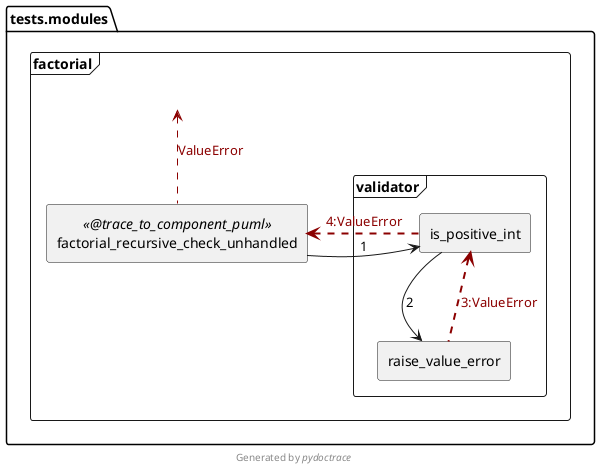 @startuml tests.modules.factorial.factorial_recursive_check_unhandled-component
skinparam BoxPadding 10
skinparam componentStyle rectangle

package tests.modules {
  frame factorial {
    label tests.modules.factorial.ValueError as " "
    [tests.modules.factorial.factorial_recursive_check_unhandled] as "factorial_recursive_check_unhandled" << @trace_to_component_puml >>
    frame validator {
      [tests.modules.factorial.validator.is_positive_int] as "is_positive_int"
      [tests.modules.factorial.validator.raise_value_error] as "raise_value_error"
    }
  }
}
[tests.modules.factorial.factorial_recursive_check_unhandled] .up.> tests.modules.factorial.ValueError #line:darkred;text:darkred : ValueError
[tests.modules.factorial.factorial_recursive_check_unhandled] -> [tests.modules.factorial.validator.is_positive_int] : 1
[tests.modules.factorial.factorial_recursive_check_unhandled] <.[thickness=2] [tests.modules.factorial.validator.is_positive_int] #line:darkred;text:darkred : 4:ValueError
[tests.modules.factorial.validator.is_positive_int] --> [tests.modules.factorial.validator.raise_value_error] : 2
[tests.modules.factorial.validator.is_positive_int] <..[thickness=2] [tests.modules.factorial.validator.raise_value_error] #line:darkred;text:darkred : 3:ValueError

footer Generated by //pydoctrace//
@enduml
